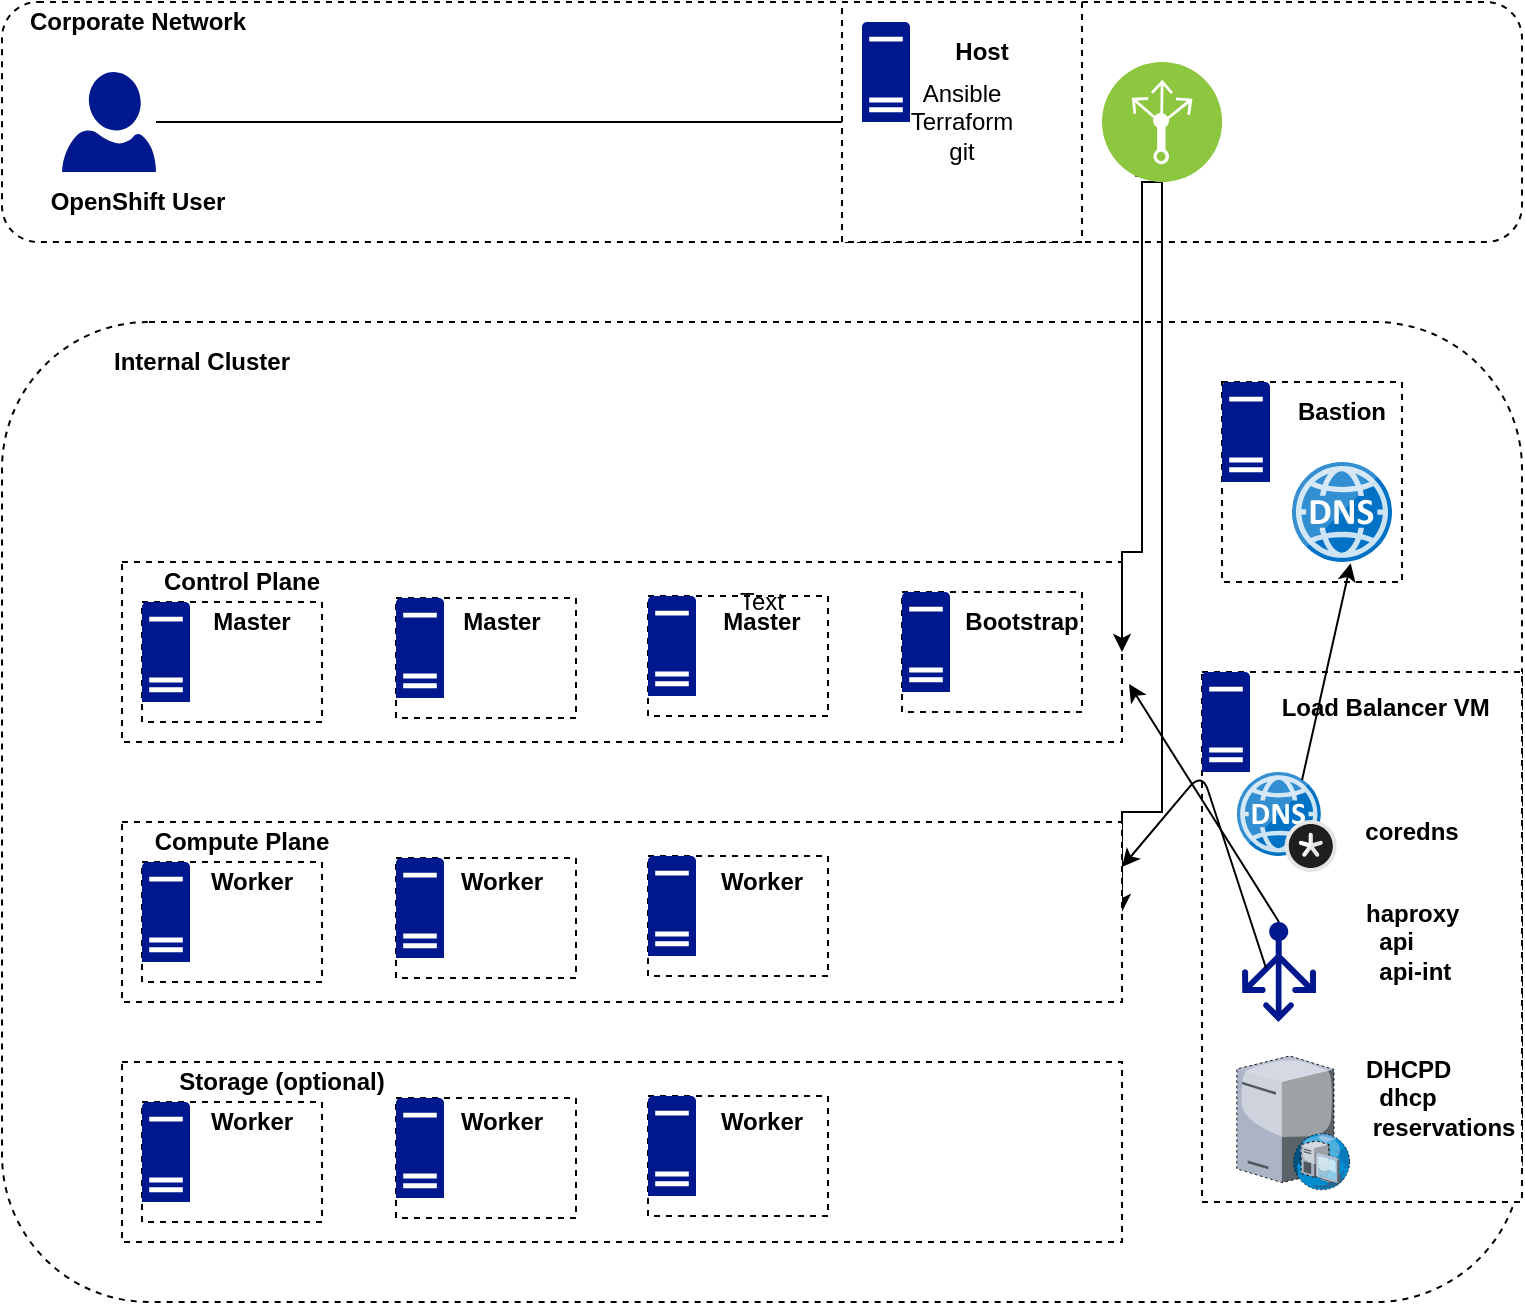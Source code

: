 <mxfile version="14.4.3" type="device"><diagram id="jVstXWpeOwFrhO0gjqgm" name="Page-1"><mxGraphModel dx="1328" dy="665" grid="1" gridSize="10" guides="1" tooltips="1" connect="1" arrows="1" fold="1" page="1" pageScale="1" pageWidth="850" pageHeight="1100" math="0" shadow="0"><root><mxCell id="0"/><mxCell id="1" parent="0"/><mxCell id="t4Uvs53oJF9wjIU3pJhk-3" value="" style="rounded=1;whiteSpace=wrap;html=1;dashed=1;" parent="1" vertex="1"><mxGeometry x="40" y="200" width="760" height="490" as="geometry"/></mxCell><mxCell id="ZJ1-7_ODWUGBRFVoooXD-1" value="" style="rounded=0;whiteSpace=wrap;html=1;dashed=1;" parent="1" vertex="1"><mxGeometry x="650" y="230" width="90" height="100" as="geometry"/></mxCell><mxCell id="t4Uvs53oJF9wjIU3pJhk-2" value="" style="rounded=1;whiteSpace=wrap;html=1;dashed=1;" parent="1" vertex="1"><mxGeometry x="40" y="40" width="760" height="120" as="geometry"/></mxCell><mxCell id="t4Uvs53oJF9wjIU3pJhk-4" value="&lt;div style=&quot;text-align: justify&quot;&gt;&lt;br&gt;&lt;/div&gt;" style="rounded=0;whiteSpace=wrap;html=1;dashed=1;align=right;labelPosition=left;verticalLabelPosition=top;verticalAlign=bottom;" parent="1" vertex="1"><mxGeometry x="100" y="320" width="500" height="90" as="geometry"/></mxCell><mxCell id="t4Uvs53oJF9wjIU3pJhk-8" value="Control Plane" style="text;html=1;strokeColor=none;fillColor=none;align=center;verticalAlign=middle;whiteSpace=wrap;rounded=0;dashed=1;fontStyle=1" parent="1" vertex="1"><mxGeometry x="110" y="320" width="100" height="20" as="geometry"/></mxCell><mxCell id="t4Uvs53oJF9wjIU3pJhk-11" value="Internal Cluster" style="text;html=1;strokeColor=none;fillColor=none;align=center;verticalAlign=middle;whiteSpace=wrap;rounded=0;dashed=1;fontStyle=1" parent="1" vertex="1"><mxGeometry x="90" y="210" width="100" height="20" as="geometry"/></mxCell><mxCell id="t4Uvs53oJF9wjIU3pJhk-94" style="edgeStyle=orthogonalEdgeStyle;rounded=0;orthogonalLoop=1;jettySize=auto;html=1;exitX=0.5;exitY=1;exitDx=0;exitDy=0;entryX=1;entryY=0.5;entryDx=0;entryDy=0;" parent="1" source="t4Uvs53oJF9wjIU3pJhk-12" target="t4Uvs53oJF9wjIU3pJhk-4" edge="1"><mxGeometry relative="1" as="geometry"><Array as="points"><mxPoint x="610" y="130"/><mxPoint x="610" y="315"/></Array></mxGeometry></mxCell><mxCell id="t4Uvs53oJF9wjIU3pJhk-96" style="edgeStyle=orthogonalEdgeStyle;rounded=0;orthogonalLoop=1;jettySize=auto;html=1;exitX=0.25;exitY=1;exitDx=0;exitDy=0;entryX=1;entryY=0.5;entryDx=0;entryDy=0;" parent="1" source="t4Uvs53oJF9wjIU3pJhk-12" target="t4Uvs53oJF9wjIU3pJhk-56" edge="1"><mxGeometry relative="1" as="geometry"><Array as="points"><mxPoint x="620" y="127"/><mxPoint x="620" y="445"/></Array></mxGeometry></mxCell><mxCell id="t4Uvs53oJF9wjIU3pJhk-12" value="" style="aspect=fixed;perimeter=ellipsePerimeter;html=1;align=center;shadow=0;dashed=0;fontColor=#4277BB;labelBackgroundColor=#ffffff;fontSize=12;spacingTop=3;image;image=img/lib/ibm/infrastructure/load_balancing_routing.svg;" parent="1" vertex="1"><mxGeometry x="590" y="70" width="60" height="60" as="geometry"/></mxCell><mxCell id="t4Uvs53oJF9wjIU3pJhk-92" style="edgeStyle=orthogonalEdgeStyle;rounded=0;orthogonalLoop=1;jettySize=auto;html=1;entryX=0;entryY=1;entryDx=0;entryDy=0;entryPerimeter=0;" parent="1" source="t4Uvs53oJF9wjIU3pJhk-14" target="Sb6eijoje_TZEPJlpYs--2" edge="1"><mxGeometry relative="1" as="geometry"><mxPoint x="430" y="100" as="targetPoint"/><Array as="points"><mxPoint x="370" y="100"/><mxPoint x="370" y="100"/></Array></mxGeometry></mxCell><mxCell id="t4Uvs53oJF9wjIU3pJhk-14" value="" style="aspect=fixed;pointerEvents=1;shadow=0;dashed=0;html=1;strokeColor=none;labelPosition=center;verticalLabelPosition=bottom;verticalAlign=top;align=center;fillColor=#00188D;shape=mxgraph.azure.user" parent="1" vertex="1"><mxGeometry x="70" y="75" width="47" height="50" as="geometry"/></mxCell><mxCell id="t4Uvs53oJF9wjIU3pJhk-16" value="Corporate Network" style="text;html=1;strokeColor=none;fillColor=none;align=center;verticalAlign=middle;whiteSpace=wrap;rounded=0;dashed=1;fontStyle=1" parent="1" vertex="1"><mxGeometry x="40" y="40" width="136" height="20" as="geometry"/></mxCell><mxCell id="t4Uvs53oJF9wjIU3pJhk-17" value="OpenShift User" style="text;html=1;strokeColor=none;fillColor=none;align=center;verticalAlign=middle;whiteSpace=wrap;rounded=0;dashed=1;fontStyle=1" parent="1" vertex="1"><mxGeometry x="58" y="130" width="100" height="20" as="geometry"/></mxCell><mxCell id="t4Uvs53oJF9wjIU3pJhk-19" value="" style="rounded=0;whiteSpace=wrap;html=1;dashed=1;" parent="1" vertex="1"><mxGeometry x="110" y="340" width="90" height="60" as="geometry"/></mxCell><mxCell id="t4Uvs53oJF9wjIU3pJhk-20" value="" style="rounded=0;whiteSpace=wrap;html=1;dashed=1;" parent="1" vertex="1"><mxGeometry x="237" y="338" width="90" height="60" as="geometry"/></mxCell><mxCell id="t4Uvs53oJF9wjIU3pJhk-21" value="" style="rounded=0;whiteSpace=wrap;html=1;dashed=1;" parent="1" vertex="1"><mxGeometry x="363" y="337" width="90" height="60" as="geometry"/></mxCell><mxCell id="t4Uvs53oJF9wjIU3pJhk-22" value="" style="rounded=0;whiteSpace=wrap;html=1;dashed=1;" parent="1" vertex="1"><mxGeometry x="490" y="335" width="90" height="60" as="geometry"/></mxCell><mxCell id="t4Uvs53oJF9wjIU3pJhk-23" value="" style="aspect=fixed;pointerEvents=1;shadow=0;dashed=0;html=1;strokeColor=none;labelPosition=center;verticalLabelPosition=bottom;verticalAlign=top;align=center;fillColor=#00188D;shape=mxgraph.mscae.enterprise.server_generic" parent="1" vertex="1"><mxGeometry x="110" y="340" width="24" height="50" as="geometry"/></mxCell><mxCell id="t4Uvs53oJF9wjIU3pJhk-24" value="" style="aspect=fixed;pointerEvents=1;shadow=0;dashed=0;html=1;strokeColor=none;labelPosition=center;verticalLabelPosition=bottom;verticalAlign=top;align=center;fillColor=#00188D;shape=mxgraph.mscae.enterprise.server_generic" parent="1" vertex="1"><mxGeometry x="237" y="338" width="24" height="50" as="geometry"/></mxCell><mxCell id="t4Uvs53oJF9wjIU3pJhk-25" value="" style="aspect=fixed;pointerEvents=1;shadow=0;dashed=0;html=1;strokeColor=none;labelPosition=center;verticalLabelPosition=bottom;verticalAlign=top;align=center;fillColor=#00188D;shape=mxgraph.mscae.enterprise.server_generic" parent="1" vertex="1"><mxGeometry x="363" y="337" width="24" height="50" as="geometry"/></mxCell><mxCell id="t4Uvs53oJF9wjIU3pJhk-26" value="" style="aspect=fixed;pointerEvents=1;shadow=0;dashed=0;html=1;strokeColor=none;labelPosition=center;verticalLabelPosition=bottom;verticalAlign=top;align=center;fillColor=#00188D;shape=mxgraph.mscae.enterprise.server_generic" parent="1" vertex="1"><mxGeometry x="490" y="335" width="24" height="50" as="geometry"/></mxCell><mxCell id="t4Uvs53oJF9wjIU3pJhk-27" value="&lt;b&gt;Master&lt;/b&gt;" style="text;html=1;strokeColor=none;fillColor=none;align=center;verticalAlign=middle;whiteSpace=wrap;rounded=0;dashed=1;" parent="1" vertex="1"><mxGeometry x="145" y="340" width="40" height="20" as="geometry"/></mxCell><mxCell id="t4Uvs53oJF9wjIU3pJhk-28" value="&lt;b&gt;Master&lt;/b&gt;" style="text;html=1;strokeColor=none;fillColor=none;align=center;verticalAlign=middle;whiteSpace=wrap;rounded=0;dashed=1;" parent="1" vertex="1"><mxGeometry x="270" y="340" width="40" height="20" as="geometry"/></mxCell><mxCell id="t4Uvs53oJF9wjIU3pJhk-29" value="&lt;b&gt;Master&lt;/b&gt;" style="text;html=1;strokeColor=none;fillColor=none;align=center;verticalAlign=middle;whiteSpace=wrap;rounded=0;dashed=1;" parent="1" vertex="1"><mxGeometry x="400" y="340" width="40" height="20" as="geometry"/></mxCell><mxCell id="t4Uvs53oJF9wjIU3pJhk-30" value="&lt;b&gt;Bootstrap&lt;/b&gt;" style="text;html=1;strokeColor=none;fillColor=none;align=center;verticalAlign=middle;whiteSpace=wrap;rounded=0;dashed=1;" parent="1" vertex="1"><mxGeometry x="530" y="340" width="40" height="20" as="geometry"/></mxCell><mxCell id="t4Uvs53oJF9wjIU3pJhk-56" value="&lt;div style=&quot;text-align: justify&quot;&gt;&lt;br&gt;&lt;/div&gt;" style="rounded=0;whiteSpace=wrap;html=1;dashed=1;align=right;labelPosition=left;verticalLabelPosition=top;verticalAlign=bottom;" parent="1" vertex="1"><mxGeometry x="100" y="450" width="500" height="90" as="geometry"/></mxCell><mxCell id="t4Uvs53oJF9wjIU3pJhk-57" value="Compute Plane" style="text;html=1;strokeColor=none;fillColor=none;align=center;verticalAlign=middle;whiteSpace=wrap;rounded=0;dashed=1;fontStyle=1" parent="1" vertex="1"><mxGeometry x="110" y="450" width="100" height="20" as="geometry"/></mxCell><mxCell id="t4Uvs53oJF9wjIU3pJhk-58" value="" style="rounded=0;whiteSpace=wrap;html=1;dashed=1;" parent="1" vertex="1"><mxGeometry x="110" y="470" width="90" height="60" as="geometry"/></mxCell><mxCell id="t4Uvs53oJF9wjIU3pJhk-59" value="" style="rounded=0;whiteSpace=wrap;html=1;dashed=1;" parent="1" vertex="1"><mxGeometry x="237" y="468" width="90" height="60" as="geometry"/></mxCell><mxCell id="t4Uvs53oJF9wjIU3pJhk-60" value="" style="rounded=0;whiteSpace=wrap;html=1;dashed=1;" parent="1" vertex="1"><mxGeometry x="363" y="467" width="90" height="60" as="geometry"/></mxCell><mxCell id="t4Uvs53oJF9wjIU3pJhk-62" value="" style="aspect=fixed;pointerEvents=1;shadow=0;dashed=0;html=1;strokeColor=none;labelPosition=center;verticalLabelPosition=bottom;verticalAlign=top;align=center;fillColor=#00188D;shape=mxgraph.mscae.enterprise.server_generic" parent="1" vertex="1"><mxGeometry x="110" y="470" width="24" height="50" as="geometry"/></mxCell><mxCell id="t4Uvs53oJF9wjIU3pJhk-63" value="" style="aspect=fixed;pointerEvents=1;shadow=0;dashed=0;html=1;strokeColor=none;labelPosition=center;verticalLabelPosition=bottom;verticalAlign=top;align=center;fillColor=#00188D;shape=mxgraph.mscae.enterprise.server_generic" parent="1" vertex="1"><mxGeometry x="237" y="468" width="24" height="50" as="geometry"/></mxCell><mxCell id="t4Uvs53oJF9wjIU3pJhk-64" value="" style="aspect=fixed;pointerEvents=1;shadow=0;dashed=0;html=1;strokeColor=none;labelPosition=center;verticalLabelPosition=bottom;verticalAlign=top;align=center;fillColor=#00188D;shape=mxgraph.mscae.enterprise.server_generic" parent="1" vertex="1"><mxGeometry x="363" y="467" width="24" height="50" as="geometry"/></mxCell><mxCell id="t4Uvs53oJF9wjIU3pJhk-66" value="&lt;b&gt;Worker&lt;/b&gt;" style="text;html=1;strokeColor=none;fillColor=none;align=center;verticalAlign=middle;whiteSpace=wrap;rounded=0;dashed=1;" parent="1" vertex="1"><mxGeometry x="145" y="470" width="40" height="20" as="geometry"/></mxCell><mxCell id="t4Uvs53oJF9wjIU3pJhk-67" value="&lt;b&gt;Worker&lt;/b&gt;" style="text;html=1;strokeColor=none;fillColor=none;align=center;verticalAlign=middle;whiteSpace=wrap;rounded=0;dashed=1;" parent="1" vertex="1"><mxGeometry x="270" y="470" width="40" height="20" as="geometry"/></mxCell><mxCell id="t4Uvs53oJF9wjIU3pJhk-68" value="&lt;b&gt;Worker&lt;/b&gt;" style="text;html=1;strokeColor=none;fillColor=none;align=center;verticalAlign=middle;whiteSpace=wrap;rounded=0;dashed=1;" parent="1" vertex="1"><mxGeometry x="400" y="470" width="40" height="20" as="geometry"/></mxCell><mxCell id="t4Uvs53oJF9wjIU3pJhk-70" value="&lt;div style=&quot;text-align: justify&quot;&gt;&lt;br&gt;&lt;/div&gt;" style="rounded=0;whiteSpace=wrap;html=1;dashed=1;align=right;labelPosition=left;verticalLabelPosition=top;verticalAlign=bottom;" parent="1" vertex="1"><mxGeometry x="100" y="570" width="500" height="90" as="geometry"/></mxCell><mxCell id="t4Uvs53oJF9wjIU3pJhk-71" value="Storage (optional)" style="text;html=1;strokeColor=none;fillColor=none;align=center;verticalAlign=middle;whiteSpace=wrap;rounded=0;dashed=1;fontStyle=1" parent="1" vertex="1"><mxGeometry x="110" y="570" width="140" height="20" as="geometry"/></mxCell><mxCell id="t4Uvs53oJF9wjIU3pJhk-72" value="" style="rounded=0;whiteSpace=wrap;html=1;dashed=1;" parent="1" vertex="1"><mxGeometry x="110" y="590" width="90" height="60" as="geometry"/></mxCell><mxCell id="t4Uvs53oJF9wjIU3pJhk-73" value="" style="rounded=0;whiteSpace=wrap;html=1;dashed=1;" parent="1" vertex="1"><mxGeometry x="237" y="588" width="90" height="60" as="geometry"/></mxCell><mxCell id="t4Uvs53oJF9wjIU3pJhk-74" value="" style="rounded=0;whiteSpace=wrap;html=1;dashed=1;" parent="1" vertex="1"><mxGeometry x="363" y="587" width="90" height="60" as="geometry"/></mxCell><mxCell id="t4Uvs53oJF9wjIU3pJhk-75" value="" style="aspect=fixed;pointerEvents=1;shadow=0;dashed=0;html=1;strokeColor=none;labelPosition=center;verticalLabelPosition=bottom;verticalAlign=top;align=center;fillColor=#00188D;shape=mxgraph.mscae.enterprise.server_generic" parent="1" vertex="1"><mxGeometry x="110" y="590" width="24" height="50" as="geometry"/></mxCell><mxCell id="t4Uvs53oJF9wjIU3pJhk-76" value="" style="aspect=fixed;pointerEvents=1;shadow=0;dashed=0;html=1;strokeColor=none;labelPosition=center;verticalLabelPosition=bottom;verticalAlign=top;align=center;fillColor=#00188D;shape=mxgraph.mscae.enterprise.server_generic" parent="1" vertex="1"><mxGeometry x="237" y="588" width="24" height="50" as="geometry"/></mxCell><mxCell id="t4Uvs53oJF9wjIU3pJhk-77" value="" style="aspect=fixed;pointerEvents=1;shadow=0;dashed=0;html=1;strokeColor=none;labelPosition=center;verticalLabelPosition=bottom;verticalAlign=top;align=center;fillColor=#00188D;shape=mxgraph.mscae.enterprise.server_generic" parent="1" vertex="1"><mxGeometry x="363" y="587" width="24" height="50" as="geometry"/></mxCell><mxCell id="t4Uvs53oJF9wjIU3pJhk-78" value="&lt;b&gt;Worker&lt;/b&gt;" style="text;html=1;strokeColor=none;fillColor=none;align=center;verticalAlign=middle;whiteSpace=wrap;rounded=0;dashed=1;" parent="1" vertex="1"><mxGeometry x="145" y="590" width="40" height="20" as="geometry"/></mxCell><mxCell id="t4Uvs53oJF9wjIU3pJhk-79" value="&lt;b&gt;Worker&lt;/b&gt;" style="text;html=1;strokeColor=none;fillColor=none;align=center;verticalAlign=middle;whiteSpace=wrap;rounded=0;dashed=1;" parent="1" vertex="1"><mxGeometry x="270" y="590" width="40" height="20" as="geometry"/></mxCell><mxCell id="t4Uvs53oJF9wjIU3pJhk-80" value="&lt;b&gt;Worker&lt;/b&gt;" style="text;html=1;strokeColor=none;fillColor=none;align=center;verticalAlign=middle;whiteSpace=wrap;rounded=0;dashed=1;" parent="1" vertex="1"><mxGeometry x="400" y="590" width="40" height="20" as="geometry"/></mxCell><mxCell id="t4Uvs53oJF9wjIU3pJhk-81" value="" style="rounded=0;whiteSpace=wrap;html=1;dashed=1;" parent="1" vertex="1"><mxGeometry x="640" y="375" width="160" height="265" as="geometry"/></mxCell><mxCell id="t4Uvs53oJF9wjIU3pJhk-82" value="" style="aspect=fixed;pointerEvents=1;shadow=0;dashed=0;html=1;strokeColor=none;labelPosition=center;verticalLabelPosition=bottom;verticalAlign=top;align=center;fillColor=#00188D;shape=mxgraph.mscae.enterprise.server_generic" parent="1" vertex="1"><mxGeometry x="640" y="375" width="24" height="50" as="geometry"/></mxCell><mxCell id="t4Uvs53oJF9wjIU3pJhk-83" value="&lt;b&gt;Load Balancer VM&amp;nbsp;&lt;br&gt;&lt;br&gt;&lt;/b&gt;" style="text;html=1;strokeColor=none;fillColor=none;align=center;verticalAlign=middle;whiteSpace=wrap;rounded=0;dashed=1;" parent="1" vertex="1"><mxGeometry x="677" y="390" width="113" height="20" as="geometry"/></mxCell><mxCell id="t4Uvs53oJF9wjIU3pJhk-84" value="" style="aspect=fixed;html=1;points=[];align=center;image;fontSize=12;image=img/lib/mscae/DNS_Private_Zones.svg;dashed=1;" parent="1" vertex="1"><mxGeometry x="657.42" y="425" width="50" height="50" as="geometry"/></mxCell><mxCell id="t4Uvs53oJF9wjIU3pJhk-85" value="" style="aspect=fixed;pointerEvents=1;shadow=0;dashed=0;html=1;strokeColor=none;labelPosition=center;verticalLabelPosition=bottom;verticalAlign=top;align=center;fillColor=#00188D;shape=mxgraph.azure.load_balancer_generic" parent="1" vertex="1"><mxGeometry x="660" y="500" width="37" height="50" as="geometry"/></mxCell><mxCell id="t4Uvs53oJF9wjIU3pJhk-86" value="" style="verticalLabelPosition=bottom;aspect=fixed;html=1;verticalAlign=top;strokeColor=none;align=center;outlineConnect=0;shape=mxgraph.citrix.dhcp_server;dashed=1;" parent="1" vertex="1"><mxGeometry x="657.42" y="567" width="56.58" height="67" as="geometry"/></mxCell><mxCell id="t4Uvs53oJF9wjIU3pJhk-87" value="&lt;b&gt;coredns&lt;/b&gt;" style="text;html=1;strokeColor=none;fillColor=none;align=center;verticalAlign=middle;whiteSpace=wrap;rounded=0;dashed=1;" parent="1" vertex="1"><mxGeometry x="725" y="445" width="40" height="20" as="geometry"/></mxCell><mxCell id="t4Uvs53oJF9wjIU3pJhk-89" value="&lt;b&gt;haproxy&lt;br&gt;&amp;nbsp; api&lt;br&gt;&amp;nbsp; api-int&lt;/b&gt;" style="text;html=1;strokeColor=none;fillColor=none;align=left;verticalAlign=middle;whiteSpace=wrap;rounded=0;dashed=1;" parent="1" vertex="1"><mxGeometry x="720" y="500" width="55" height="20" as="geometry"/></mxCell><mxCell id="t4Uvs53oJF9wjIU3pJhk-90" value="&lt;b&gt;DHCPD&lt;br&gt;&amp;nbsp; dhcp&lt;br&gt;&amp;nbsp;reservations&lt;/b&gt;" style="text;html=1;strokeColor=none;fillColor=none;align=left;verticalAlign=middle;whiteSpace=wrap;rounded=0;dashed=1;" parent="1" vertex="1"><mxGeometry x="720" y="578" width="55" height="20" as="geometry"/></mxCell><mxCell id="t4Uvs53oJF9wjIU3pJhk-101" value="" style="endArrow=classic;html=1;entryX=1;entryY=0.25;entryDx=0;entryDy=0;exitX=0.324;exitY=0.46;exitDx=0;exitDy=0;exitPerimeter=0;" parent="1" source="t4Uvs53oJF9wjIU3pJhk-85" target="t4Uvs53oJF9wjIU3pJhk-56" edge="1"><mxGeometry width="50" height="50" relative="1" as="geometry"><mxPoint x="630" y="460" as="sourcePoint"/><mxPoint x="680" y="410" as="targetPoint"/><Array as="points"><mxPoint x="640" y="425"/></Array></mxGeometry></mxCell><mxCell id="t4Uvs53oJF9wjIU3pJhk-102" value="" style="endArrow=classic;html=1;entryX=1.007;entryY=0.678;entryDx=0;entryDy=0;entryPerimeter=0;exitX=0.5;exitY=0;exitDx=0;exitDy=0;exitPerimeter=0;" parent="1" source="t4Uvs53oJF9wjIU3pJhk-85" target="t4Uvs53oJF9wjIU3pJhk-4" edge="1"><mxGeometry width="50" height="50" relative="1" as="geometry"><mxPoint x="650" y="430" as="sourcePoint"/><mxPoint x="650" y="320" as="targetPoint"/></mxGeometry></mxCell><mxCell id="t4Uvs53oJF9wjIU3pJhk-103" value="" style="endArrow=classic;html=1;entryX=0.587;entryY=1.013;entryDx=0;entryDy=0;entryPerimeter=0;exitX=0.652;exitY=0.08;exitDx=0;exitDy=0;exitPerimeter=0;" parent="1" source="t4Uvs53oJF9wjIU3pJhk-84" target="t4Uvs53oJF9wjIU3pJhk-13" edge="1"><mxGeometry width="50" height="50" relative="1" as="geometry"><mxPoint x="400" y="310" as="sourcePoint"/><mxPoint x="450" y="260" as="targetPoint"/><Array as="points"/></mxGeometry></mxCell><mxCell id="ZJ1-7_ODWUGBRFVoooXD-2" value="" style="aspect=fixed;pointerEvents=1;shadow=0;dashed=0;html=1;strokeColor=none;labelPosition=center;verticalLabelPosition=bottom;verticalAlign=top;align=center;fillColor=#00188D;shape=mxgraph.mscae.enterprise.server_generic" parent="1" vertex="1"><mxGeometry x="650" y="230" width="24" height="50" as="geometry"/></mxCell><mxCell id="ZJ1-7_ODWUGBRFVoooXD-3" value="&lt;b&gt;Bastion&lt;/b&gt;" style="text;html=1;strokeColor=none;fillColor=none;align=center;verticalAlign=middle;whiteSpace=wrap;rounded=0;dashed=1;" parent="1" vertex="1"><mxGeometry x="690" y="235" width="40" height="20" as="geometry"/></mxCell><mxCell id="t4Uvs53oJF9wjIU3pJhk-13" value="" style="aspect=fixed;html=1;points=[];align=center;image;fontSize=12;image=img/lib/mscae/DNS.svg;dashed=1;" parent="1" vertex="1"><mxGeometry x="685" y="270" width="50" height="50" as="geometry"/></mxCell><mxCell id="Sb6eijoje_TZEPJlpYs--1" value="Ansible&lt;br&gt;Terraform&lt;br&gt;git" style="rounded=0;whiteSpace=wrap;html=1;dashed=1;" parent="1" vertex="1"><mxGeometry x="460" y="40" width="120" height="120" as="geometry"/></mxCell><mxCell id="Sb6eijoje_TZEPJlpYs--2" value="" style="aspect=fixed;pointerEvents=1;shadow=0;dashed=0;html=1;strokeColor=none;labelPosition=center;verticalLabelPosition=bottom;verticalAlign=top;align=center;fillColor=#00188D;shape=mxgraph.mscae.enterprise.server_generic" parent="1" vertex="1"><mxGeometry x="470" y="50" width="24" height="50" as="geometry"/></mxCell><mxCell id="Sb6eijoje_TZEPJlpYs--3" value="&lt;b&gt;Host&lt;/b&gt;" style="text;html=1;strokeColor=none;fillColor=none;align=center;verticalAlign=middle;whiteSpace=wrap;rounded=0;dashed=1;" parent="1" vertex="1"><mxGeometry x="510" y="55" width="40" height="20" as="geometry"/></mxCell><mxCell id="Sb6eijoje_TZEPJlpYs--5" value="Text" style="text;html=1;strokeColor=none;fillColor=none;align=center;verticalAlign=middle;whiteSpace=wrap;rounded=0;" parent="1" vertex="1"><mxGeometry x="400" y="330" width="40" height="20" as="geometry"/></mxCell></root></mxGraphModel></diagram></mxfile>